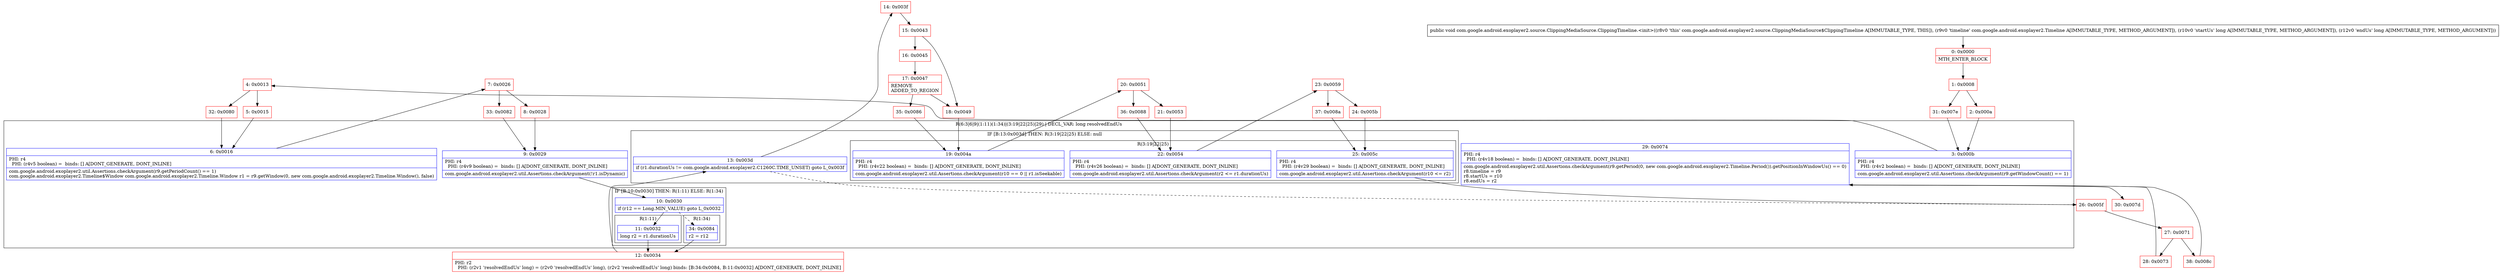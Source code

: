 digraph "CFG forcom.google.android.exoplayer2.source.ClippingMediaSource.ClippingTimeline.\<init\>(Lcom\/google\/android\/exoplayer2\/Timeline;JJ)V" {
subgraph cluster_Region_316510501 {
label = "R(6:3|6|9|(1:11)(1:34)|(3:19|22|25)|29) | DECL_VAR: long resolvedEndUs\l";
node [shape=record,color=blue];
Node_3 [shape=record,label="{3\:\ 0x000b|PHI: r4 \l  PHI: (r4v2 boolean) =  binds: [] A[DONT_GENERATE, DONT_INLINE]\l|com.google.android.exoplayer2.util.Assertions.checkArgument(r9.getWindowCount() == 1)\l}"];
Node_6 [shape=record,label="{6\:\ 0x0016|PHI: r4 \l  PHI: (r4v5 boolean) =  binds: [] A[DONT_GENERATE, DONT_INLINE]\l|com.google.android.exoplayer2.util.Assertions.checkArgument(r9.getPeriodCount() == 1)\lcom.google.android.exoplayer2.Timeline$Window com.google.android.exoplayer2.Timeline.Window r1 = r9.getWindow(0, new com.google.android.exoplayer2.Timeline.Window(), false)\l}"];
Node_9 [shape=record,label="{9\:\ 0x0029|PHI: r4 \l  PHI: (r4v9 boolean) =  binds: [] A[DONT_GENERATE, DONT_INLINE]\l|com.google.android.exoplayer2.util.Assertions.checkArgument(!r1.isDynamic)\l}"];
subgraph cluster_IfRegion_1234884441 {
label = "IF [B:10:0x0030] THEN: R(1:11) ELSE: R(1:34)";
node [shape=record,color=blue];
Node_10 [shape=record,label="{10\:\ 0x0030|if (r12 == Long.MIN_VALUE) goto L_0x0032\l}"];
subgraph cluster_Region_1340997458 {
label = "R(1:11)";
node [shape=record,color=blue];
Node_11 [shape=record,label="{11\:\ 0x0032|long r2 = r1.durationUs\l}"];
}
subgraph cluster_Region_1371545238 {
label = "R(1:34)";
node [shape=record,color=blue];
Node_34 [shape=record,label="{34\:\ 0x0084|r2 = r12\l}"];
}
}
subgraph cluster_IfRegion_732372264 {
label = "IF [B:13:0x003d] THEN: R(3:19|22|25) ELSE: null";
node [shape=record,color=blue];
Node_13 [shape=record,label="{13\:\ 0x003d|if (r1.durationUs != com.google.android.exoplayer2.C1260C.TIME_UNSET) goto L_0x003f\l}"];
subgraph cluster_Region_803923703 {
label = "R(3:19|22|25)";
node [shape=record,color=blue];
Node_19 [shape=record,label="{19\:\ 0x004a|PHI: r4 \l  PHI: (r4v22 boolean) =  binds: [] A[DONT_GENERATE, DONT_INLINE]\l|com.google.android.exoplayer2.util.Assertions.checkArgument(r10 == 0 \|\| r1.isSeekable)\l}"];
Node_22 [shape=record,label="{22\:\ 0x0054|PHI: r4 \l  PHI: (r4v26 boolean) =  binds: [] A[DONT_GENERATE, DONT_INLINE]\l|com.google.android.exoplayer2.util.Assertions.checkArgument(r2 \<= r1.durationUs)\l}"];
Node_25 [shape=record,label="{25\:\ 0x005c|PHI: r4 \l  PHI: (r4v29 boolean) =  binds: [] A[DONT_GENERATE, DONT_INLINE]\l|com.google.android.exoplayer2.util.Assertions.checkArgument(r10 \<= r2)\l}"];
}
}
Node_29 [shape=record,label="{29\:\ 0x0074|PHI: r4 \l  PHI: (r4v18 boolean) =  binds: [] A[DONT_GENERATE, DONT_INLINE]\l|com.google.android.exoplayer2.util.Assertions.checkArgument(r9.getPeriod(0, new com.google.android.exoplayer2.Timeline.Period()).getPositionInWindowUs() == 0)\lr8.timeline = r9\lr8.startUs = r10\lr8.endUs = r2\l}"];
}
Node_0 [shape=record,color=red,label="{0\:\ 0x0000|MTH_ENTER_BLOCK\l}"];
Node_1 [shape=record,color=red,label="{1\:\ 0x0008}"];
Node_2 [shape=record,color=red,label="{2\:\ 0x000a}"];
Node_4 [shape=record,color=red,label="{4\:\ 0x0013}"];
Node_5 [shape=record,color=red,label="{5\:\ 0x0015}"];
Node_7 [shape=record,color=red,label="{7\:\ 0x0026}"];
Node_8 [shape=record,color=red,label="{8\:\ 0x0028}"];
Node_12 [shape=record,color=red,label="{12\:\ 0x0034|PHI: r2 \l  PHI: (r2v1 'resolvedEndUs' long) = (r2v0 'resolvedEndUs' long), (r2v2 'resolvedEndUs' long) binds: [B:34:0x0084, B:11:0x0032] A[DONT_GENERATE, DONT_INLINE]\l}"];
Node_14 [shape=record,color=red,label="{14\:\ 0x003f}"];
Node_15 [shape=record,color=red,label="{15\:\ 0x0043}"];
Node_16 [shape=record,color=red,label="{16\:\ 0x0045}"];
Node_17 [shape=record,color=red,label="{17\:\ 0x0047|REMOVE\lADDED_TO_REGION\l}"];
Node_18 [shape=record,color=red,label="{18\:\ 0x0049}"];
Node_20 [shape=record,color=red,label="{20\:\ 0x0051}"];
Node_21 [shape=record,color=red,label="{21\:\ 0x0053}"];
Node_23 [shape=record,color=red,label="{23\:\ 0x0059}"];
Node_24 [shape=record,color=red,label="{24\:\ 0x005b}"];
Node_26 [shape=record,color=red,label="{26\:\ 0x005f}"];
Node_27 [shape=record,color=red,label="{27\:\ 0x0071}"];
Node_28 [shape=record,color=red,label="{28\:\ 0x0073}"];
Node_30 [shape=record,color=red,label="{30\:\ 0x007d}"];
Node_31 [shape=record,color=red,label="{31\:\ 0x007e}"];
Node_32 [shape=record,color=red,label="{32\:\ 0x0080}"];
Node_33 [shape=record,color=red,label="{33\:\ 0x0082}"];
Node_35 [shape=record,color=red,label="{35\:\ 0x0086}"];
Node_36 [shape=record,color=red,label="{36\:\ 0x0088}"];
Node_37 [shape=record,color=red,label="{37\:\ 0x008a}"];
Node_38 [shape=record,color=red,label="{38\:\ 0x008c}"];
MethodNode[shape=record,label="{public void com.google.android.exoplayer2.source.ClippingMediaSource.ClippingTimeline.\<init\>((r8v0 'this' com.google.android.exoplayer2.source.ClippingMediaSource$ClippingTimeline A[IMMUTABLE_TYPE, THIS]), (r9v0 'timeline' com.google.android.exoplayer2.Timeline A[IMMUTABLE_TYPE, METHOD_ARGUMENT]), (r10v0 'startUs' long A[IMMUTABLE_TYPE, METHOD_ARGUMENT]), (r12v0 'endUs' long A[IMMUTABLE_TYPE, METHOD_ARGUMENT])) }"];
MethodNode -> Node_0;
Node_3 -> Node_4;
Node_6 -> Node_7;
Node_9 -> Node_10;
Node_10 -> Node_11;
Node_10 -> Node_34[style=dashed];
Node_11 -> Node_12;
Node_34 -> Node_12;
Node_13 -> Node_14;
Node_13 -> Node_26[style=dashed];
Node_19 -> Node_20;
Node_22 -> Node_23;
Node_25 -> Node_26;
Node_29 -> Node_30;
Node_0 -> Node_1;
Node_1 -> Node_2;
Node_1 -> Node_31;
Node_2 -> Node_3;
Node_4 -> Node_5;
Node_4 -> Node_32;
Node_5 -> Node_6;
Node_7 -> Node_8;
Node_7 -> Node_33;
Node_8 -> Node_9;
Node_12 -> Node_13;
Node_14 -> Node_15;
Node_15 -> Node_16;
Node_15 -> Node_18;
Node_16 -> Node_17;
Node_17 -> Node_18;
Node_17 -> Node_35;
Node_18 -> Node_19;
Node_20 -> Node_21;
Node_20 -> Node_36;
Node_21 -> Node_22;
Node_23 -> Node_24;
Node_23 -> Node_37;
Node_24 -> Node_25;
Node_26 -> Node_27;
Node_27 -> Node_28;
Node_27 -> Node_38;
Node_28 -> Node_29;
Node_31 -> Node_3;
Node_32 -> Node_6;
Node_33 -> Node_9;
Node_35 -> Node_19;
Node_36 -> Node_22;
Node_37 -> Node_25;
Node_38 -> Node_29;
}

